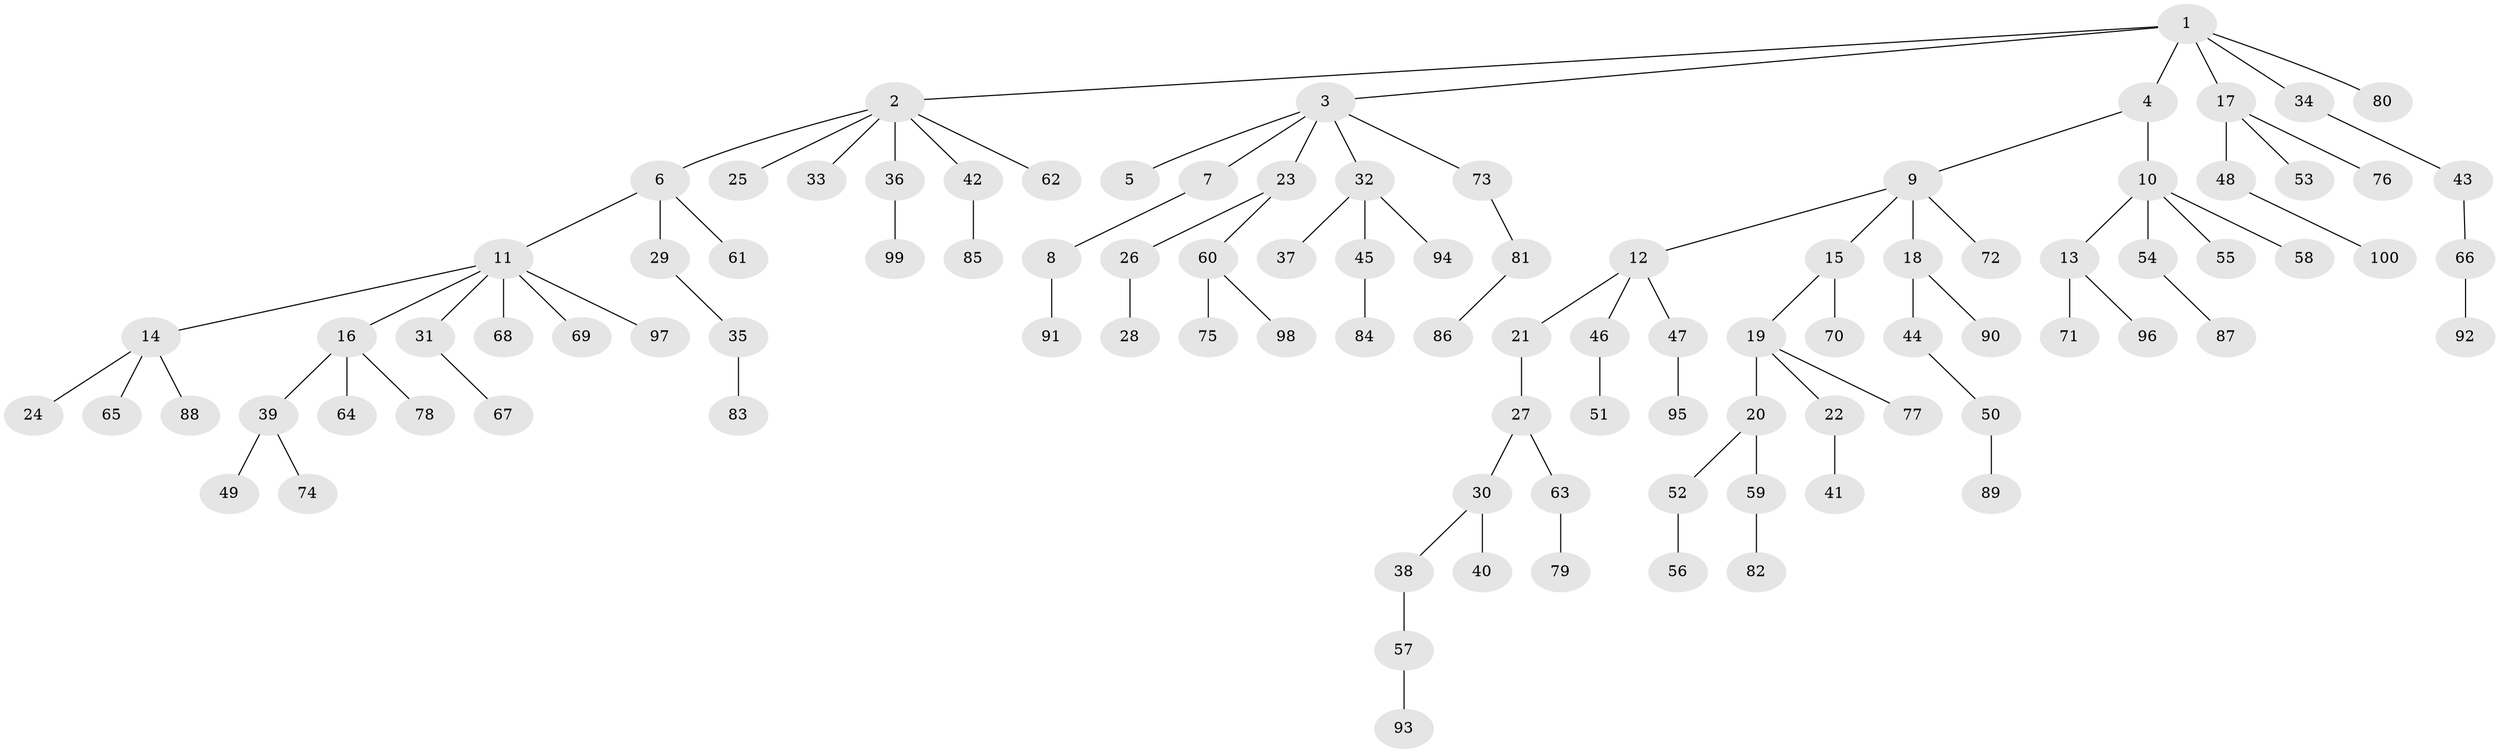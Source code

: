 // Generated by graph-tools (version 1.1) at 2025/50/03/09/25 03:50:26]
// undirected, 100 vertices, 99 edges
graph export_dot {
graph [start="1"]
  node [color=gray90,style=filled];
  1;
  2;
  3;
  4;
  5;
  6;
  7;
  8;
  9;
  10;
  11;
  12;
  13;
  14;
  15;
  16;
  17;
  18;
  19;
  20;
  21;
  22;
  23;
  24;
  25;
  26;
  27;
  28;
  29;
  30;
  31;
  32;
  33;
  34;
  35;
  36;
  37;
  38;
  39;
  40;
  41;
  42;
  43;
  44;
  45;
  46;
  47;
  48;
  49;
  50;
  51;
  52;
  53;
  54;
  55;
  56;
  57;
  58;
  59;
  60;
  61;
  62;
  63;
  64;
  65;
  66;
  67;
  68;
  69;
  70;
  71;
  72;
  73;
  74;
  75;
  76;
  77;
  78;
  79;
  80;
  81;
  82;
  83;
  84;
  85;
  86;
  87;
  88;
  89;
  90;
  91;
  92;
  93;
  94;
  95;
  96;
  97;
  98;
  99;
  100;
  1 -- 2;
  1 -- 3;
  1 -- 4;
  1 -- 17;
  1 -- 34;
  1 -- 80;
  2 -- 6;
  2 -- 25;
  2 -- 33;
  2 -- 36;
  2 -- 42;
  2 -- 62;
  3 -- 5;
  3 -- 7;
  3 -- 23;
  3 -- 32;
  3 -- 73;
  4 -- 9;
  4 -- 10;
  6 -- 11;
  6 -- 29;
  6 -- 61;
  7 -- 8;
  8 -- 91;
  9 -- 12;
  9 -- 15;
  9 -- 18;
  9 -- 72;
  10 -- 13;
  10 -- 54;
  10 -- 55;
  10 -- 58;
  11 -- 14;
  11 -- 16;
  11 -- 31;
  11 -- 68;
  11 -- 69;
  11 -- 97;
  12 -- 21;
  12 -- 46;
  12 -- 47;
  13 -- 71;
  13 -- 96;
  14 -- 24;
  14 -- 65;
  14 -- 88;
  15 -- 19;
  15 -- 70;
  16 -- 39;
  16 -- 64;
  16 -- 78;
  17 -- 48;
  17 -- 53;
  17 -- 76;
  18 -- 44;
  18 -- 90;
  19 -- 20;
  19 -- 22;
  19 -- 77;
  20 -- 52;
  20 -- 59;
  21 -- 27;
  22 -- 41;
  23 -- 26;
  23 -- 60;
  26 -- 28;
  27 -- 30;
  27 -- 63;
  29 -- 35;
  30 -- 38;
  30 -- 40;
  31 -- 67;
  32 -- 37;
  32 -- 45;
  32 -- 94;
  34 -- 43;
  35 -- 83;
  36 -- 99;
  38 -- 57;
  39 -- 49;
  39 -- 74;
  42 -- 85;
  43 -- 66;
  44 -- 50;
  45 -- 84;
  46 -- 51;
  47 -- 95;
  48 -- 100;
  50 -- 89;
  52 -- 56;
  54 -- 87;
  57 -- 93;
  59 -- 82;
  60 -- 75;
  60 -- 98;
  63 -- 79;
  66 -- 92;
  73 -- 81;
  81 -- 86;
}
